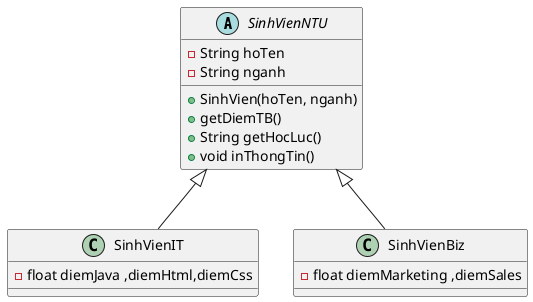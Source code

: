 @startuml
abstract class SinhVienNTU {
    - String hoTen
    - String nganh

    + SinhVien(hoTen, nganh)
    + getDiemTB()
    + String getHocLuc()
    + void inThongTin()
}

class SinhVienIT {
    - float diemJava ,diemHtml,diemCss
}

class SinhVienBiz {
    - float diemMarketing ,diemSales

}

SinhVienNTU <|-- SinhVienIT
SinhVienNTU <|-- SinhVienBiz
@enduml